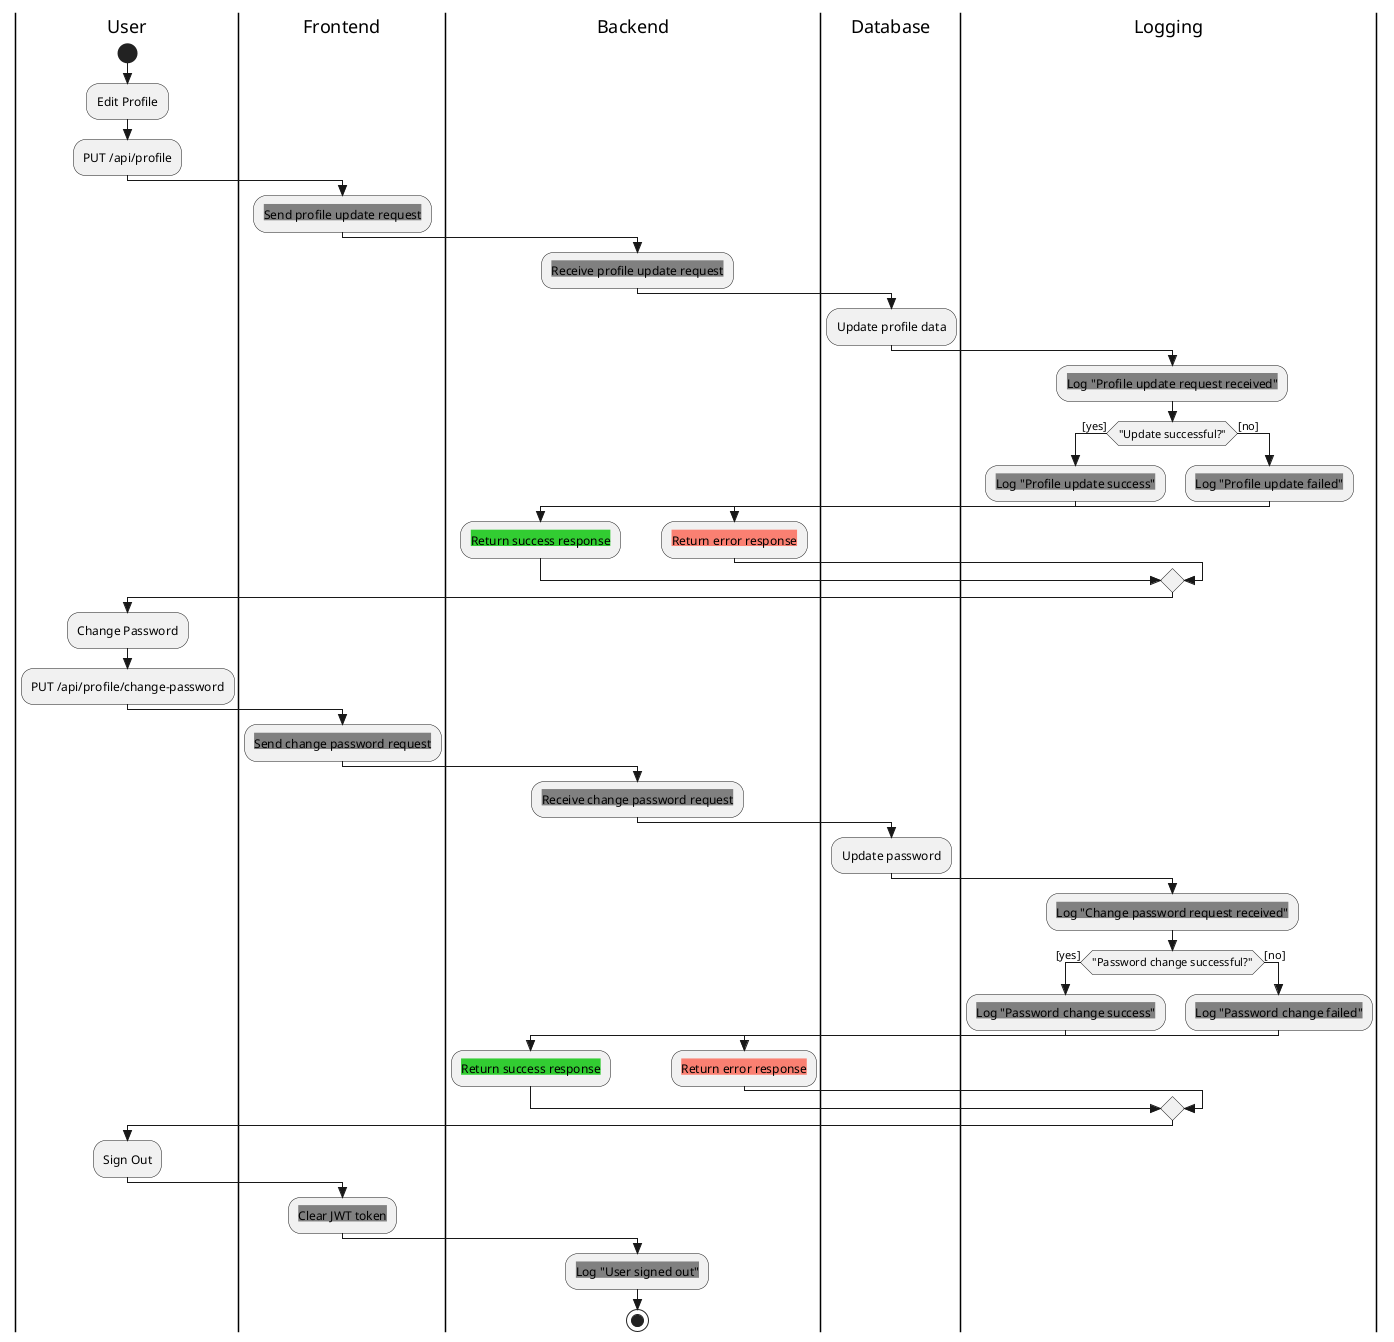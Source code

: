 @startuml profile-module
skinparam style strictuml
skinparam defaultTextAlignment center

|User|
start
:Edit Profile;
:PUT /api/profile;

|Frontend|
:<back:Gray>Send profile update request;

|Backend|
:<back:Gray>Receive profile update request;

|Database|
:Update profile data;

|Logging|
:<back:Gray>Log "Profile update request received";

if ("Update successful?") then ([yes])
  |Logging|
  :<back:Gray>Log "Profile update success";
  |Backend|
  :<back:LimeGreen>Return success response;
else ([no])
  |Logging|
  :<back:Gray>Log "Profile update failed";
  |Backend|
  :<back:Salmon>Return error response;
endif

|User|
:Change Password;
:PUT /api/profile/change-password;

|Frontend|
:<back:Gray>Send change password request;

|Backend|
:<back:Gray>Receive change password request;

|Database|
:Update password;

|Logging|
:<back:Gray>Log "Change password request received";

if ("Password change successful?") then ([yes])
  |Logging|
  :<back:Gray>Log "Password change success";
  |Backend|
  :<back:LimeGreen>Return success response;
else ([no])
  |Logging|
  :<back:Gray>Log "Password change failed";
  |Backend|
  :<back:Salmon>Return error response;
endif

|User|
:Sign Out;

|Frontend|
:<back:Gray>Clear JWT token;

|Backend|
:<back:Gray>Log "User signed out";

stop
@enduml
